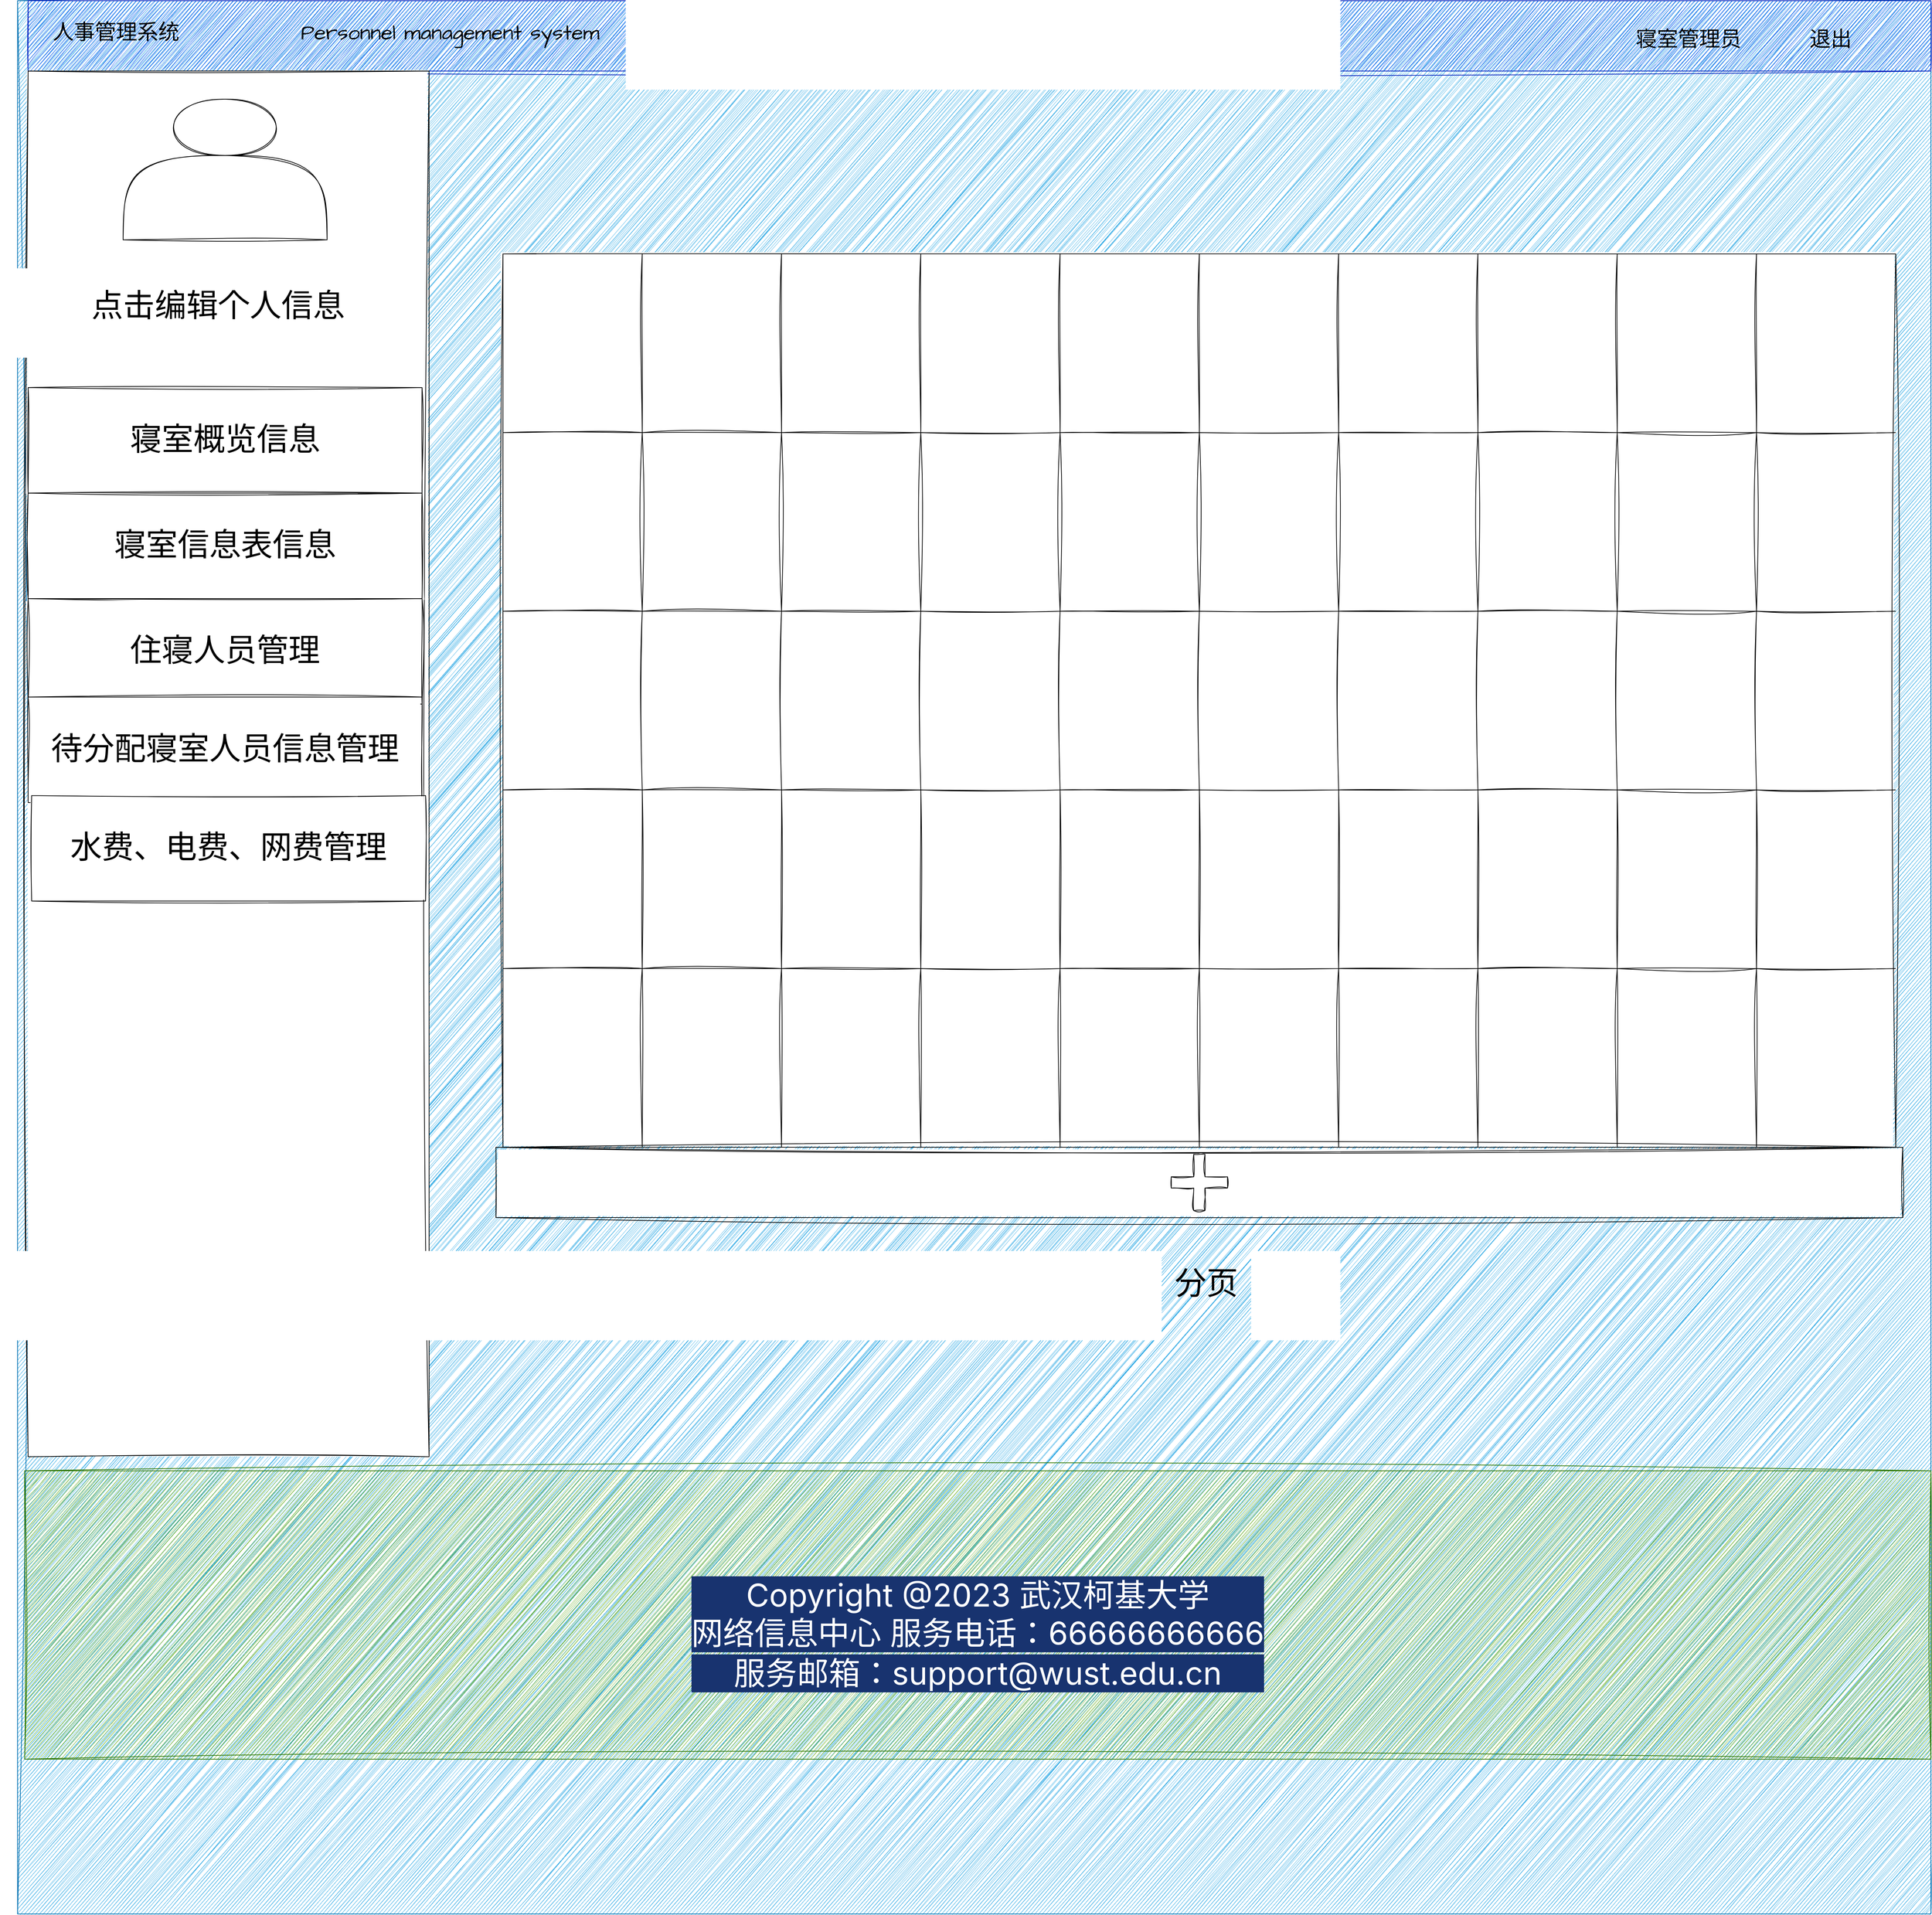 <mxfile version="21.5.1" type="github">
  <diagram name="第 1 页" id="2FlQvK1mRQ7pWjCl45Nl">
    <mxGraphModel dx="4097" dy="1777" grid="1" gridSize="10" guides="1" tooltips="1" connect="1" arrows="1" fold="1" page="1" pageScale="1" pageWidth="1920" pageHeight="1200" math="0" shadow="0">
      <root>
        <mxCell id="0" />
        <mxCell id="1" parent="0" />
        <mxCell id="smRvDis7-qZvQecxocgs-1" value="" style="whiteSpace=wrap;html=1;aspect=fixed;sketch=1;hachureGap=4;jiggle=2;curveFitting=1;fontFamily=Architects Daughter;fontSource=https%3A%2F%2Ffonts.googleapis.com%2Fcss%3Ffamily%3DArchitects%2BDaughter;fontSize=20;strokeWidth=1;rounded=0;glass=0;fillColor=#1ba1e2;fontColor=#ffffff;strokeColor=#006EAF;" vertex="1" parent="1">
          <mxGeometry x="465" y="90" width="2720" height="2720" as="geometry" />
        </mxCell>
        <mxCell id="smRvDis7-qZvQecxocgs-2" value="" style="rounded=0;whiteSpace=wrap;html=1;sketch=1;hachureGap=4;jiggle=2;curveFitting=1;fontFamily=Architects Daughter;fontSource=https%3A%2F%2Ffonts.googleapis.com%2Fcss%3Ffamily%3DArchitects%2BDaughter;fontSize=20;fillColor=#0050ef;fontColor=#ffffff;strokeColor=#001DBC;" vertex="1" parent="1">
          <mxGeometry x="480" y="90" width="2705" height="100" as="geometry" />
        </mxCell>
        <mxCell id="smRvDis7-qZvQecxocgs-3" value="人事管理系统" style="text;html=1;strokeColor=none;fillColor=none;align=center;verticalAlign=middle;whiteSpace=wrap;rounded=0;fontSize=30;fontFamily=Architects Daughter;swimlaneFillColor=none;" vertex="1" parent="1">
          <mxGeometry x="440" y="120" width="330" height="30" as="geometry" />
        </mxCell>
        <mxCell id="smRvDis7-qZvQecxocgs-4" value="Personnel management system" style="text;html=1;strokeColor=none;fillColor=none;align=center;verticalAlign=middle;whiteSpace=wrap;rounded=0;fontSize=30;fontFamily=Architects Daughter;swimlaneFillColor=none;" vertex="1" parent="1">
          <mxGeometry x="850" y="120" width="460" height="30" as="geometry" />
        </mxCell>
        <mxCell id="smRvDis7-qZvQecxocgs-5" value="退出" style="text;html=1;strokeColor=none;fillColor=none;align=center;verticalAlign=middle;whiteSpace=wrap;rounded=0;fontSize=30;fontFamily=Architects Daughter;swimlaneFillColor=none;" vertex="1" parent="1">
          <mxGeometry x="3005" y="130" width="75" height="30" as="geometry" />
        </mxCell>
        <mxCell id="smRvDis7-qZvQecxocgs-6" value="寝室管理员" style="text;html=1;align=center;verticalAlign=middle;resizable=0;points=[];autosize=1;strokeColor=none;fillColor=none;fontSize=30;fontFamily=Architects Daughter;swimlaneFillColor=none;" vertex="1" parent="1">
          <mxGeometry x="2755" y="120" width="170" height="50" as="geometry" />
        </mxCell>
        <mxCell id="smRvDis7-qZvQecxocgs-7" value="" style="rounded=0;whiteSpace=wrap;html=1;sketch=1;hachureGap=4;jiggle=2;curveFitting=1;fontFamily=Architects Daughter;fontSource=https%3A%2F%2Ffonts.googleapis.com%2Fcss%3Ffamily%3DArchitects%2BDaughter;fontSize=45;swimlaneFillColor=none;" vertex="1" parent="1">
          <mxGeometry x="480" y="190" width="570" height="1970" as="geometry" />
        </mxCell>
        <mxCell id="smRvDis7-qZvQecxocgs-189" value="" style="edgeStyle=orthogonalEdgeStyle;rounded=0;sketch=1;hachureGap=4;jiggle=2;curveFitting=1;orthogonalLoop=1;jettySize=auto;html=1;fontFamily=Architects Daughter;fontSource=https%3A%2F%2Ffonts.googleapis.com%2Fcss%3Ffamily%3DArchitects%2BDaughter;fontSize=16;" edge="1" parent="1">
          <mxGeometry relative="1" as="geometry">
            <mxPoint x="750.143" y="860" as="sourcePoint" />
            <mxPoint x="745" y="865" as="targetPoint" />
          </mxGeometry>
        </mxCell>
        <mxCell id="smRvDis7-qZvQecxocgs-20" value="&lt;span style=&quot;font-size: 45px;&quot;&gt;分页&lt;/span&gt;" style="text;html=1;strokeColor=none;fillColor=none;align=center;verticalAlign=middle;whiteSpace=wrap;rounded=0;fontSize=20;fontFamily=Architects Daughter;swimlaneFillColor=none;" vertex="1" parent="1">
          <mxGeometry x="1945" y="1860" width="420" height="110" as="geometry" />
        </mxCell>
        <mxCell id="smRvDis7-qZvQecxocgs-23" value="&lt;br&gt;&lt;p style=&quot;box-sizing: border-box; margin: 0px; padding: 0px; color: rgb(255, 255, 255); font-family: -apple-system, BlinkMacSystemFont, &amp;quot;Segoe UI&amp;quot;, &amp;quot;PingFang SC&amp;quot;, &amp;quot;Hiragino Sans GB&amp;quot;, &amp;quot;Microsoft YaHei&amp;quot;, &amp;quot;Helvetica Neue&amp;quot;, Helvetica, Arial, sans-serif, &amp;quot;Apple Color Emoji&amp;quot;, &amp;quot;Segoe UI Emoji&amp;quot;, &amp;quot;Segoe UI Symbol&amp;quot;; font-size: 45px; font-style: normal; font-variant-ligatures: normal; font-variant-caps: normal; font-weight: 400; letter-spacing: normal; orphans: 2; text-align: center; text-indent: 0px; text-transform: none; widows: 2; word-spacing: 0px; -webkit-text-stroke-width: 0px; background-color: rgb(24, 51, 111); text-decoration-thickness: initial; text-decoration-style: initial; text-decoration-color: initial;&quot;&gt;Copyright @2023 武汉柯基大学&lt;/p&gt;&lt;span style=&quot;color: rgb(255, 255, 255); font-family: -apple-system, BlinkMacSystemFont, &amp;quot;Segoe UI&amp;quot;, &amp;quot;PingFang SC&amp;quot;, &amp;quot;Hiragino Sans GB&amp;quot;, &amp;quot;Microsoft YaHei&amp;quot;, &amp;quot;Helvetica Neue&amp;quot;, Helvetica, Arial, sans-serif, &amp;quot;Apple Color Emoji&amp;quot;, &amp;quot;Segoe UI Emoji&amp;quot;, &amp;quot;Segoe UI Symbol&amp;quot;; font-size: 45px; font-style: normal; font-variant-ligatures: normal; font-variant-caps: normal; font-weight: 400; letter-spacing: normal; orphans: 2; text-align: center; text-indent: 0px; text-transform: none; widows: 2; word-spacing: 0px; -webkit-text-stroke-width: 0px; background-color: rgb(24, 51, 111); text-decoration-thickness: initial; text-decoration-style: initial; text-decoration-color: initial; float: none; display: inline !important;&quot;&gt;网络信息中心 服务电话：66666666666&lt;/span&gt;&lt;p style=&quot;box-sizing: border-box; margin: 0px; padding: 0px; color: rgb(255, 255, 255); font-family: -apple-system, BlinkMacSystemFont, &amp;quot;Segoe UI&amp;quot;, &amp;quot;PingFang SC&amp;quot;, &amp;quot;Hiragino Sans GB&amp;quot;, &amp;quot;Microsoft YaHei&amp;quot;, &amp;quot;Helvetica Neue&amp;quot;, Helvetica, Arial, sans-serif, &amp;quot;Apple Color Emoji&amp;quot;, &amp;quot;Segoe UI Emoji&amp;quot;, &amp;quot;Segoe UI Symbol&amp;quot;; font-size: 45px; font-style: normal; font-variant-ligatures: normal; font-variant-caps: normal; font-weight: 400; letter-spacing: normal; orphans: 2; text-align: center; text-indent: 0px; text-transform: none; widows: 2; word-spacing: 0px; -webkit-text-stroke-width: 0px; background-color: rgb(24, 51, 111); text-decoration-thickness: initial; text-decoration-style: initial; text-decoration-color: initial;&quot;&gt;服务邮箱：support@wust.edu.cn&lt;/p&gt;" style="rounded=0;whiteSpace=wrap;html=1;sketch=1;hachureGap=4;jiggle=2;curveFitting=1;fontFamily=Architects Daughter;fontSource=https%3A%2F%2Ffonts.googleapis.com%2Fcss%3Ffamily%3DArchitects%2BDaughter;fontSize=45;fillColor=#60a917;fontColor=#ffffff;strokeColor=#2D7600;swimlaneFillColor=none;" vertex="1" parent="1">
          <mxGeometry x="475" y="2180" width="2710" height="410" as="geometry" />
        </mxCell>
        <mxCell id="smRvDis7-qZvQecxocgs-186" value="" style="rounded=0;whiteSpace=wrap;html=1;sketch=1;hachureGap=4;jiggle=2;curveFitting=1;fontFamily=Architects Daughter;fontSource=https%3A%2F%2Ffonts.googleapis.com%2Fcss%3Ffamily%3DArchitects%2BDaughter;fontSize=20;swimlaneFillColor=none;" vertex="1" parent="1">
          <mxGeometry x="1145" y="1720" width="2000" height="100" as="geometry" />
        </mxCell>
        <mxCell id="smRvDis7-qZvQecxocgs-187" value="" style="shape=cross;whiteSpace=wrap;html=1;sketch=1;hachureGap=4;jiggle=2;curveFitting=1;fontFamily=Architects Daughter;fontSource=https%3A%2F%2Ffonts.googleapis.com%2Fcss%3Ffamily%3DArchitects%2BDaughter;fontSize=20;swimlaneFillColor=none;" vertex="1" parent="1">
          <mxGeometry x="2105" y="1730" width="80" height="80" as="geometry" />
        </mxCell>
        <mxCell id="smRvDis7-qZvQecxocgs-190" value="&lt;font style=&quot;font-size: 45px;&quot;&gt;寝室概览信息&lt;/font&gt;" style="rounded=0;whiteSpace=wrap;html=1;sketch=1;hachureGap=4;jiggle=2;curveFitting=1;fontFamily=Architects Daughter;fontSource=https%3A%2F%2Ffonts.googleapis.com%2Fcss%3Ffamily%3DArchitects%2BDaughter;fontSize=20;" vertex="1" parent="1">
          <mxGeometry x="480" y="640" width="560" height="150" as="geometry" />
        </mxCell>
        <mxCell id="smRvDis7-qZvQecxocgs-191" value="&lt;font style=&quot;font-size: 45px;&quot;&gt;寝室信息表信息&lt;/font&gt;" style="rounded=0;whiteSpace=wrap;html=1;sketch=1;hachureGap=4;jiggle=2;curveFitting=1;fontFamily=Architects Daughter;fontSource=https%3A%2F%2Ffonts.googleapis.com%2Fcss%3Ffamily%3DArchitects%2BDaughter;fontSize=20;" vertex="1" parent="1">
          <mxGeometry x="480" y="790" width="560" height="150" as="geometry" />
        </mxCell>
        <mxCell id="smRvDis7-qZvQecxocgs-192" value="&lt;span style=&quot;font-size: 45px;&quot;&gt;住寝人员管理&lt;/span&gt;" style="rounded=0;whiteSpace=wrap;html=1;sketch=1;hachureGap=4;jiggle=2;curveFitting=1;fontFamily=Architects Daughter;fontSource=https%3A%2F%2Ffonts.googleapis.com%2Fcss%3Ffamily%3DArchitects%2BDaughter;fontSize=20;" vertex="1" parent="1">
          <mxGeometry x="480" y="940" width="560" height="150" as="geometry" />
        </mxCell>
        <mxCell id="smRvDis7-qZvQecxocgs-193" value="&lt;span style=&quot;font-size: 45px;&quot;&gt;待分配寝室人员信息管理&lt;/span&gt;" style="rounded=0;whiteSpace=wrap;html=1;sketch=1;hachureGap=4;jiggle=2;curveFitting=1;fontFamily=Architects Daughter;fontSource=https%3A%2F%2Ffonts.googleapis.com%2Fcss%3Ffamily%3DArchitects%2BDaughter;fontSize=20;" vertex="1" parent="1">
          <mxGeometry x="480" y="1080" width="560" height="150" as="geometry" />
        </mxCell>
        <mxCell id="smRvDis7-qZvQecxocgs-195" value="&lt;span style=&quot;font-size: 45px;&quot;&gt;水费、电费、网费管理&lt;/span&gt;" style="rounded=0;whiteSpace=wrap;html=1;sketch=1;hachureGap=4;jiggle=2;curveFitting=1;fontFamily=Architects Daughter;fontSource=https%3A%2F%2Ffonts.googleapis.com%2Fcss%3Ffamily%3DArchitects%2BDaughter;fontSize=20;" vertex="1" parent="1">
          <mxGeometry x="485" y="1220" width="560" height="150" as="geometry" />
        </mxCell>
        <mxCell id="smRvDis7-qZvQecxocgs-225" value="" style="shape=table;startSize=0;container=1;collapsible=0;childLayout=tableLayout;sketch=1;hachureGap=4;jiggle=2;curveFitting=1;fontFamily=Architects Daughter;fontSource=https%3A%2F%2Ffonts.googleapis.com%2Fcss%3Ffamily%3DArchitects%2BDaughter;fontSize=20;" vertex="1" parent="1">
          <mxGeometry x="1155" y="450" width="1980" height="1270" as="geometry" />
        </mxCell>
        <mxCell id="smRvDis7-qZvQecxocgs-226" value="" style="shape=tableRow;horizontal=0;startSize=0;swimlaneHead=0;swimlaneBody=0;strokeColor=inherit;top=0;left=0;bottom=0;right=0;collapsible=0;dropTarget=0;fillColor=none;points=[[0,0.5],[1,0.5]];portConstraint=eastwest;sketch=1;hachureGap=4;jiggle=2;curveFitting=1;fontFamily=Architects Daughter;fontSource=https%3A%2F%2Ffonts.googleapis.com%2Fcss%3Ffamily%3DArchitects%2BDaughter;fontSize=20;" vertex="1" parent="smRvDis7-qZvQecxocgs-225">
          <mxGeometry width="1980" height="254" as="geometry" />
        </mxCell>
        <mxCell id="smRvDis7-qZvQecxocgs-227" value="" style="shape=partialRectangle;html=1;whiteSpace=wrap;connectable=0;strokeColor=inherit;overflow=hidden;fillColor=none;top=0;left=0;bottom=0;right=0;pointerEvents=1;sketch=1;hachureGap=4;jiggle=2;curveFitting=1;fontFamily=Architects Daughter;fontSource=https%3A%2F%2Ffonts.googleapis.com%2Fcss%3Ffamily%3DArchitects%2BDaughter;fontSize=20;" vertex="1" parent="smRvDis7-qZvQecxocgs-226">
          <mxGeometry width="198" height="254" as="geometry">
            <mxRectangle width="198" height="254" as="alternateBounds" />
          </mxGeometry>
        </mxCell>
        <mxCell id="smRvDis7-qZvQecxocgs-228" value="" style="shape=partialRectangle;html=1;whiteSpace=wrap;connectable=0;strokeColor=inherit;overflow=hidden;fillColor=none;top=0;left=0;bottom=0;right=0;pointerEvents=1;sketch=1;hachureGap=4;jiggle=2;curveFitting=1;fontFamily=Architects Daughter;fontSource=https%3A%2F%2Ffonts.googleapis.com%2Fcss%3Ffamily%3DArchitects%2BDaughter;fontSize=20;" vertex="1" parent="smRvDis7-qZvQecxocgs-226">
          <mxGeometry x="198" width="198" height="254" as="geometry">
            <mxRectangle width="198" height="254" as="alternateBounds" />
          </mxGeometry>
        </mxCell>
        <mxCell id="smRvDis7-qZvQecxocgs-229" value="" style="shape=partialRectangle;html=1;whiteSpace=wrap;connectable=0;strokeColor=inherit;overflow=hidden;fillColor=none;top=0;left=0;bottom=0;right=0;pointerEvents=1;sketch=1;hachureGap=4;jiggle=2;curveFitting=1;fontFamily=Architects Daughter;fontSource=https%3A%2F%2Ffonts.googleapis.com%2Fcss%3Ffamily%3DArchitects%2BDaughter;fontSize=20;" vertex="1" parent="smRvDis7-qZvQecxocgs-226">
          <mxGeometry x="396" width="198" height="254" as="geometry">
            <mxRectangle width="198" height="254" as="alternateBounds" />
          </mxGeometry>
        </mxCell>
        <mxCell id="smRvDis7-qZvQecxocgs-230" value="" style="shape=partialRectangle;html=1;whiteSpace=wrap;connectable=0;strokeColor=inherit;overflow=hidden;fillColor=none;top=0;left=0;bottom=0;right=0;pointerEvents=1;sketch=1;hachureGap=4;jiggle=2;curveFitting=1;fontFamily=Architects Daughter;fontSource=https%3A%2F%2Ffonts.googleapis.com%2Fcss%3Ffamily%3DArchitects%2BDaughter;fontSize=20;" vertex="1" parent="smRvDis7-qZvQecxocgs-226">
          <mxGeometry x="594" width="198" height="254" as="geometry">
            <mxRectangle width="198" height="254" as="alternateBounds" />
          </mxGeometry>
        </mxCell>
        <mxCell id="smRvDis7-qZvQecxocgs-231" value="" style="shape=partialRectangle;html=1;whiteSpace=wrap;connectable=0;strokeColor=inherit;overflow=hidden;fillColor=none;top=0;left=0;bottom=0;right=0;pointerEvents=1;sketch=1;hachureGap=4;jiggle=2;curveFitting=1;fontFamily=Architects Daughter;fontSource=https%3A%2F%2Ffonts.googleapis.com%2Fcss%3Ffamily%3DArchitects%2BDaughter;fontSize=20;" vertex="1" parent="smRvDis7-qZvQecxocgs-226">
          <mxGeometry x="792" width="198" height="254" as="geometry">
            <mxRectangle width="198" height="254" as="alternateBounds" />
          </mxGeometry>
        </mxCell>
        <mxCell id="smRvDis7-qZvQecxocgs-232" value="" style="shape=partialRectangle;html=1;whiteSpace=wrap;connectable=0;strokeColor=inherit;overflow=hidden;fillColor=none;top=0;left=0;bottom=0;right=0;pointerEvents=1;sketch=1;hachureGap=4;jiggle=2;curveFitting=1;fontFamily=Architects Daughter;fontSource=https%3A%2F%2Ffonts.googleapis.com%2Fcss%3Ffamily%3DArchitects%2BDaughter;fontSize=20;" vertex="1" parent="smRvDis7-qZvQecxocgs-226">
          <mxGeometry x="990" width="198" height="254" as="geometry">
            <mxRectangle width="198" height="254" as="alternateBounds" />
          </mxGeometry>
        </mxCell>
        <mxCell id="smRvDis7-qZvQecxocgs-233" value="" style="shape=partialRectangle;html=1;whiteSpace=wrap;connectable=0;strokeColor=inherit;overflow=hidden;fillColor=none;top=0;left=0;bottom=0;right=0;pointerEvents=1;sketch=1;hachureGap=4;jiggle=2;curveFitting=1;fontFamily=Architects Daughter;fontSource=https%3A%2F%2Ffonts.googleapis.com%2Fcss%3Ffamily%3DArchitects%2BDaughter;fontSize=20;" vertex="1" parent="smRvDis7-qZvQecxocgs-226">
          <mxGeometry x="1188" width="198" height="254" as="geometry">
            <mxRectangle width="198" height="254" as="alternateBounds" />
          </mxGeometry>
        </mxCell>
        <mxCell id="smRvDis7-qZvQecxocgs-234" value="" style="shape=partialRectangle;html=1;whiteSpace=wrap;connectable=0;strokeColor=inherit;overflow=hidden;fillColor=none;top=0;left=0;bottom=0;right=0;pointerEvents=1;sketch=1;hachureGap=4;jiggle=2;curveFitting=1;fontFamily=Architects Daughter;fontSource=https%3A%2F%2Ffonts.googleapis.com%2Fcss%3Ffamily%3DArchitects%2BDaughter;fontSize=20;" vertex="1" parent="smRvDis7-qZvQecxocgs-226">
          <mxGeometry x="1386" width="198" height="254" as="geometry">
            <mxRectangle width="198" height="254" as="alternateBounds" />
          </mxGeometry>
        </mxCell>
        <mxCell id="smRvDis7-qZvQecxocgs-235" value="" style="shape=partialRectangle;html=1;whiteSpace=wrap;connectable=0;strokeColor=inherit;overflow=hidden;fillColor=none;top=0;left=0;bottom=0;right=0;pointerEvents=1;sketch=1;hachureGap=4;jiggle=2;curveFitting=1;fontFamily=Architects Daughter;fontSource=https%3A%2F%2Ffonts.googleapis.com%2Fcss%3Ffamily%3DArchitects%2BDaughter;fontSize=20;" vertex="1" parent="smRvDis7-qZvQecxocgs-226">
          <mxGeometry x="1584" width="198" height="254" as="geometry">
            <mxRectangle width="198" height="254" as="alternateBounds" />
          </mxGeometry>
        </mxCell>
        <mxCell id="smRvDis7-qZvQecxocgs-236" value="" style="shape=partialRectangle;html=1;whiteSpace=wrap;connectable=0;strokeColor=inherit;overflow=hidden;fillColor=none;top=0;left=0;bottom=0;right=0;pointerEvents=1;sketch=1;hachureGap=4;jiggle=2;curveFitting=1;fontFamily=Architects Daughter;fontSource=https%3A%2F%2Ffonts.googleapis.com%2Fcss%3Ffamily%3DArchitects%2BDaughter;fontSize=20;" vertex="1" parent="smRvDis7-qZvQecxocgs-226">
          <mxGeometry x="1782" width="198" height="254" as="geometry">
            <mxRectangle width="198" height="254" as="alternateBounds" />
          </mxGeometry>
        </mxCell>
        <mxCell id="smRvDis7-qZvQecxocgs-237" value="" style="shape=tableRow;horizontal=0;startSize=0;swimlaneHead=0;swimlaneBody=0;strokeColor=inherit;top=0;left=0;bottom=0;right=0;collapsible=0;dropTarget=0;fillColor=none;points=[[0,0.5],[1,0.5]];portConstraint=eastwest;sketch=1;hachureGap=4;jiggle=2;curveFitting=1;fontFamily=Architects Daughter;fontSource=https%3A%2F%2Ffonts.googleapis.com%2Fcss%3Ffamily%3DArchitects%2BDaughter;fontSize=20;" vertex="1" parent="smRvDis7-qZvQecxocgs-225">
          <mxGeometry y="254" width="1980" height="254" as="geometry" />
        </mxCell>
        <mxCell id="smRvDis7-qZvQecxocgs-238" value="" style="shape=partialRectangle;html=1;whiteSpace=wrap;connectable=0;strokeColor=inherit;overflow=hidden;fillColor=none;top=0;left=0;bottom=0;right=0;pointerEvents=1;sketch=1;hachureGap=4;jiggle=2;curveFitting=1;fontFamily=Architects Daughter;fontSource=https%3A%2F%2Ffonts.googleapis.com%2Fcss%3Ffamily%3DArchitects%2BDaughter;fontSize=20;" vertex="1" parent="smRvDis7-qZvQecxocgs-237">
          <mxGeometry width="198" height="254" as="geometry">
            <mxRectangle width="198" height="254" as="alternateBounds" />
          </mxGeometry>
        </mxCell>
        <mxCell id="smRvDis7-qZvQecxocgs-239" value="" style="shape=partialRectangle;html=1;whiteSpace=wrap;connectable=0;strokeColor=inherit;overflow=hidden;fillColor=none;top=0;left=0;bottom=0;right=0;pointerEvents=1;sketch=1;hachureGap=4;jiggle=2;curveFitting=1;fontFamily=Architects Daughter;fontSource=https%3A%2F%2Ffonts.googleapis.com%2Fcss%3Ffamily%3DArchitects%2BDaughter;fontSize=20;" vertex="1" parent="smRvDis7-qZvQecxocgs-237">
          <mxGeometry x="198" width="198" height="254" as="geometry">
            <mxRectangle width="198" height="254" as="alternateBounds" />
          </mxGeometry>
        </mxCell>
        <mxCell id="smRvDis7-qZvQecxocgs-240" value="" style="shape=partialRectangle;html=1;whiteSpace=wrap;connectable=0;strokeColor=inherit;overflow=hidden;fillColor=none;top=0;left=0;bottom=0;right=0;pointerEvents=1;sketch=1;hachureGap=4;jiggle=2;curveFitting=1;fontFamily=Architects Daughter;fontSource=https%3A%2F%2Ffonts.googleapis.com%2Fcss%3Ffamily%3DArchitects%2BDaughter;fontSize=20;" vertex="1" parent="smRvDis7-qZvQecxocgs-237">
          <mxGeometry x="396" width="198" height="254" as="geometry">
            <mxRectangle width="198" height="254" as="alternateBounds" />
          </mxGeometry>
        </mxCell>
        <mxCell id="smRvDis7-qZvQecxocgs-241" value="" style="shape=partialRectangle;html=1;whiteSpace=wrap;connectable=0;strokeColor=inherit;overflow=hidden;fillColor=none;top=0;left=0;bottom=0;right=0;pointerEvents=1;sketch=1;hachureGap=4;jiggle=2;curveFitting=1;fontFamily=Architects Daughter;fontSource=https%3A%2F%2Ffonts.googleapis.com%2Fcss%3Ffamily%3DArchitects%2BDaughter;fontSize=20;" vertex="1" parent="smRvDis7-qZvQecxocgs-237">
          <mxGeometry x="594" width="198" height="254" as="geometry">
            <mxRectangle width="198" height="254" as="alternateBounds" />
          </mxGeometry>
        </mxCell>
        <mxCell id="smRvDis7-qZvQecxocgs-242" value="" style="shape=partialRectangle;html=1;whiteSpace=wrap;connectable=0;strokeColor=inherit;overflow=hidden;fillColor=none;top=0;left=0;bottom=0;right=0;pointerEvents=1;sketch=1;hachureGap=4;jiggle=2;curveFitting=1;fontFamily=Architects Daughter;fontSource=https%3A%2F%2Ffonts.googleapis.com%2Fcss%3Ffamily%3DArchitects%2BDaughter;fontSize=20;" vertex="1" parent="smRvDis7-qZvQecxocgs-237">
          <mxGeometry x="792" width="198" height="254" as="geometry">
            <mxRectangle width="198" height="254" as="alternateBounds" />
          </mxGeometry>
        </mxCell>
        <mxCell id="smRvDis7-qZvQecxocgs-243" value="" style="shape=partialRectangle;html=1;whiteSpace=wrap;connectable=0;strokeColor=inherit;overflow=hidden;fillColor=none;top=0;left=0;bottom=0;right=0;pointerEvents=1;sketch=1;hachureGap=4;jiggle=2;curveFitting=1;fontFamily=Architects Daughter;fontSource=https%3A%2F%2Ffonts.googleapis.com%2Fcss%3Ffamily%3DArchitects%2BDaughter;fontSize=20;" vertex="1" parent="smRvDis7-qZvQecxocgs-237">
          <mxGeometry x="990" width="198" height="254" as="geometry">
            <mxRectangle width="198" height="254" as="alternateBounds" />
          </mxGeometry>
        </mxCell>
        <mxCell id="smRvDis7-qZvQecxocgs-244" value="" style="shape=partialRectangle;html=1;whiteSpace=wrap;connectable=0;strokeColor=inherit;overflow=hidden;fillColor=none;top=0;left=0;bottom=0;right=0;pointerEvents=1;sketch=1;hachureGap=4;jiggle=2;curveFitting=1;fontFamily=Architects Daughter;fontSource=https%3A%2F%2Ffonts.googleapis.com%2Fcss%3Ffamily%3DArchitects%2BDaughter;fontSize=20;" vertex="1" parent="smRvDis7-qZvQecxocgs-237">
          <mxGeometry x="1188" width="198" height="254" as="geometry">
            <mxRectangle width="198" height="254" as="alternateBounds" />
          </mxGeometry>
        </mxCell>
        <mxCell id="smRvDis7-qZvQecxocgs-245" value="" style="shape=partialRectangle;html=1;whiteSpace=wrap;connectable=0;strokeColor=inherit;overflow=hidden;fillColor=none;top=0;left=0;bottom=0;right=0;pointerEvents=1;sketch=1;hachureGap=4;jiggle=2;curveFitting=1;fontFamily=Architects Daughter;fontSource=https%3A%2F%2Ffonts.googleapis.com%2Fcss%3Ffamily%3DArchitects%2BDaughter;fontSize=20;" vertex="1" parent="smRvDis7-qZvQecxocgs-237">
          <mxGeometry x="1386" width="198" height="254" as="geometry">
            <mxRectangle width="198" height="254" as="alternateBounds" />
          </mxGeometry>
        </mxCell>
        <mxCell id="smRvDis7-qZvQecxocgs-246" value="" style="shape=partialRectangle;html=1;whiteSpace=wrap;connectable=0;strokeColor=inherit;overflow=hidden;fillColor=none;top=0;left=0;bottom=0;right=0;pointerEvents=1;sketch=1;hachureGap=4;jiggle=2;curveFitting=1;fontFamily=Architects Daughter;fontSource=https%3A%2F%2Ffonts.googleapis.com%2Fcss%3Ffamily%3DArchitects%2BDaughter;fontSize=20;" vertex="1" parent="smRvDis7-qZvQecxocgs-237">
          <mxGeometry x="1584" width="198" height="254" as="geometry">
            <mxRectangle width="198" height="254" as="alternateBounds" />
          </mxGeometry>
        </mxCell>
        <mxCell id="smRvDis7-qZvQecxocgs-247" value="" style="shape=partialRectangle;html=1;whiteSpace=wrap;connectable=0;strokeColor=inherit;overflow=hidden;fillColor=none;top=0;left=0;bottom=0;right=0;pointerEvents=1;sketch=1;hachureGap=4;jiggle=2;curveFitting=1;fontFamily=Architects Daughter;fontSource=https%3A%2F%2Ffonts.googleapis.com%2Fcss%3Ffamily%3DArchitects%2BDaughter;fontSize=20;" vertex="1" parent="smRvDis7-qZvQecxocgs-237">
          <mxGeometry x="1782" width="198" height="254" as="geometry">
            <mxRectangle width="198" height="254" as="alternateBounds" />
          </mxGeometry>
        </mxCell>
        <mxCell id="smRvDis7-qZvQecxocgs-248" value="" style="shape=tableRow;horizontal=0;startSize=0;swimlaneHead=0;swimlaneBody=0;strokeColor=inherit;top=0;left=0;bottom=0;right=0;collapsible=0;dropTarget=0;fillColor=none;points=[[0,0.5],[1,0.5]];portConstraint=eastwest;sketch=1;hachureGap=4;jiggle=2;curveFitting=1;fontFamily=Architects Daughter;fontSource=https%3A%2F%2Ffonts.googleapis.com%2Fcss%3Ffamily%3DArchitects%2BDaughter;fontSize=20;" vertex="1" parent="smRvDis7-qZvQecxocgs-225">
          <mxGeometry y="508" width="1980" height="254" as="geometry" />
        </mxCell>
        <mxCell id="smRvDis7-qZvQecxocgs-249" value="" style="shape=partialRectangle;html=1;whiteSpace=wrap;connectable=0;strokeColor=inherit;overflow=hidden;fillColor=none;top=0;left=0;bottom=0;right=0;pointerEvents=1;sketch=1;hachureGap=4;jiggle=2;curveFitting=1;fontFamily=Architects Daughter;fontSource=https%3A%2F%2Ffonts.googleapis.com%2Fcss%3Ffamily%3DArchitects%2BDaughter;fontSize=20;" vertex="1" parent="smRvDis7-qZvQecxocgs-248">
          <mxGeometry width="198" height="254" as="geometry">
            <mxRectangle width="198" height="254" as="alternateBounds" />
          </mxGeometry>
        </mxCell>
        <mxCell id="smRvDis7-qZvQecxocgs-250" value="" style="shape=partialRectangle;html=1;whiteSpace=wrap;connectable=0;strokeColor=inherit;overflow=hidden;fillColor=none;top=0;left=0;bottom=0;right=0;pointerEvents=1;sketch=1;hachureGap=4;jiggle=2;curveFitting=1;fontFamily=Architects Daughter;fontSource=https%3A%2F%2Ffonts.googleapis.com%2Fcss%3Ffamily%3DArchitects%2BDaughter;fontSize=20;" vertex="1" parent="smRvDis7-qZvQecxocgs-248">
          <mxGeometry x="198" width="198" height="254" as="geometry">
            <mxRectangle width="198" height="254" as="alternateBounds" />
          </mxGeometry>
        </mxCell>
        <mxCell id="smRvDis7-qZvQecxocgs-251" value="" style="shape=partialRectangle;html=1;whiteSpace=wrap;connectable=0;strokeColor=inherit;overflow=hidden;fillColor=none;top=0;left=0;bottom=0;right=0;pointerEvents=1;sketch=1;hachureGap=4;jiggle=2;curveFitting=1;fontFamily=Architects Daughter;fontSource=https%3A%2F%2Ffonts.googleapis.com%2Fcss%3Ffamily%3DArchitects%2BDaughter;fontSize=20;" vertex="1" parent="smRvDis7-qZvQecxocgs-248">
          <mxGeometry x="396" width="198" height="254" as="geometry">
            <mxRectangle width="198" height="254" as="alternateBounds" />
          </mxGeometry>
        </mxCell>
        <mxCell id="smRvDis7-qZvQecxocgs-252" value="" style="shape=partialRectangle;html=1;whiteSpace=wrap;connectable=0;strokeColor=inherit;overflow=hidden;fillColor=none;top=0;left=0;bottom=0;right=0;pointerEvents=1;sketch=1;hachureGap=4;jiggle=2;curveFitting=1;fontFamily=Architects Daughter;fontSource=https%3A%2F%2Ffonts.googleapis.com%2Fcss%3Ffamily%3DArchitects%2BDaughter;fontSize=20;" vertex="1" parent="smRvDis7-qZvQecxocgs-248">
          <mxGeometry x="594" width="198" height="254" as="geometry">
            <mxRectangle width="198" height="254" as="alternateBounds" />
          </mxGeometry>
        </mxCell>
        <mxCell id="smRvDis7-qZvQecxocgs-253" value="" style="shape=partialRectangle;html=1;whiteSpace=wrap;connectable=0;strokeColor=inherit;overflow=hidden;fillColor=none;top=0;left=0;bottom=0;right=0;pointerEvents=1;sketch=1;hachureGap=4;jiggle=2;curveFitting=1;fontFamily=Architects Daughter;fontSource=https%3A%2F%2Ffonts.googleapis.com%2Fcss%3Ffamily%3DArchitects%2BDaughter;fontSize=20;" vertex="1" parent="smRvDis7-qZvQecxocgs-248">
          <mxGeometry x="792" width="198" height="254" as="geometry">
            <mxRectangle width="198" height="254" as="alternateBounds" />
          </mxGeometry>
        </mxCell>
        <mxCell id="smRvDis7-qZvQecxocgs-254" value="" style="shape=partialRectangle;html=1;whiteSpace=wrap;connectable=0;strokeColor=inherit;overflow=hidden;fillColor=none;top=0;left=0;bottom=0;right=0;pointerEvents=1;sketch=1;hachureGap=4;jiggle=2;curveFitting=1;fontFamily=Architects Daughter;fontSource=https%3A%2F%2Ffonts.googleapis.com%2Fcss%3Ffamily%3DArchitects%2BDaughter;fontSize=20;" vertex="1" parent="smRvDis7-qZvQecxocgs-248">
          <mxGeometry x="990" width="198" height="254" as="geometry">
            <mxRectangle width="198" height="254" as="alternateBounds" />
          </mxGeometry>
        </mxCell>
        <mxCell id="smRvDis7-qZvQecxocgs-255" value="" style="shape=partialRectangle;html=1;whiteSpace=wrap;connectable=0;strokeColor=inherit;overflow=hidden;fillColor=none;top=0;left=0;bottom=0;right=0;pointerEvents=1;sketch=1;hachureGap=4;jiggle=2;curveFitting=1;fontFamily=Architects Daughter;fontSource=https%3A%2F%2Ffonts.googleapis.com%2Fcss%3Ffamily%3DArchitects%2BDaughter;fontSize=20;" vertex="1" parent="smRvDis7-qZvQecxocgs-248">
          <mxGeometry x="1188" width="198" height="254" as="geometry">
            <mxRectangle width="198" height="254" as="alternateBounds" />
          </mxGeometry>
        </mxCell>
        <mxCell id="smRvDis7-qZvQecxocgs-256" value="" style="shape=partialRectangle;html=1;whiteSpace=wrap;connectable=0;strokeColor=inherit;overflow=hidden;fillColor=none;top=0;left=0;bottom=0;right=0;pointerEvents=1;sketch=1;hachureGap=4;jiggle=2;curveFitting=1;fontFamily=Architects Daughter;fontSource=https%3A%2F%2Ffonts.googleapis.com%2Fcss%3Ffamily%3DArchitects%2BDaughter;fontSize=20;" vertex="1" parent="smRvDis7-qZvQecxocgs-248">
          <mxGeometry x="1386" width="198" height="254" as="geometry">
            <mxRectangle width="198" height="254" as="alternateBounds" />
          </mxGeometry>
        </mxCell>
        <mxCell id="smRvDis7-qZvQecxocgs-257" value="" style="shape=partialRectangle;html=1;whiteSpace=wrap;connectable=0;strokeColor=inherit;overflow=hidden;fillColor=none;top=0;left=0;bottom=0;right=0;pointerEvents=1;sketch=1;hachureGap=4;jiggle=2;curveFitting=1;fontFamily=Architects Daughter;fontSource=https%3A%2F%2Ffonts.googleapis.com%2Fcss%3Ffamily%3DArchitects%2BDaughter;fontSize=20;" vertex="1" parent="smRvDis7-qZvQecxocgs-248">
          <mxGeometry x="1584" width="198" height="254" as="geometry">
            <mxRectangle width="198" height="254" as="alternateBounds" />
          </mxGeometry>
        </mxCell>
        <mxCell id="smRvDis7-qZvQecxocgs-258" value="" style="shape=partialRectangle;html=1;whiteSpace=wrap;connectable=0;strokeColor=inherit;overflow=hidden;fillColor=none;top=0;left=0;bottom=0;right=0;pointerEvents=1;sketch=1;hachureGap=4;jiggle=2;curveFitting=1;fontFamily=Architects Daughter;fontSource=https%3A%2F%2Ffonts.googleapis.com%2Fcss%3Ffamily%3DArchitects%2BDaughter;fontSize=20;" vertex="1" parent="smRvDis7-qZvQecxocgs-248">
          <mxGeometry x="1782" width="198" height="254" as="geometry">
            <mxRectangle width="198" height="254" as="alternateBounds" />
          </mxGeometry>
        </mxCell>
        <mxCell id="smRvDis7-qZvQecxocgs-259" value="" style="shape=tableRow;horizontal=0;startSize=0;swimlaneHead=0;swimlaneBody=0;strokeColor=inherit;top=0;left=0;bottom=0;right=0;collapsible=0;dropTarget=0;fillColor=none;points=[[0,0.5],[1,0.5]];portConstraint=eastwest;sketch=1;hachureGap=4;jiggle=2;curveFitting=1;fontFamily=Architects Daughter;fontSource=https%3A%2F%2Ffonts.googleapis.com%2Fcss%3Ffamily%3DArchitects%2BDaughter;fontSize=20;" vertex="1" parent="smRvDis7-qZvQecxocgs-225">
          <mxGeometry y="762" width="1980" height="254" as="geometry" />
        </mxCell>
        <mxCell id="smRvDis7-qZvQecxocgs-260" value="" style="shape=partialRectangle;html=1;whiteSpace=wrap;connectable=0;strokeColor=inherit;overflow=hidden;fillColor=none;top=0;left=0;bottom=0;right=0;pointerEvents=1;sketch=1;hachureGap=4;jiggle=2;curveFitting=1;fontFamily=Architects Daughter;fontSource=https%3A%2F%2Ffonts.googleapis.com%2Fcss%3Ffamily%3DArchitects%2BDaughter;fontSize=20;" vertex="1" parent="smRvDis7-qZvQecxocgs-259">
          <mxGeometry width="198" height="254" as="geometry">
            <mxRectangle width="198" height="254" as="alternateBounds" />
          </mxGeometry>
        </mxCell>
        <mxCell id="smRvDis7-qZvQecxocgs-261" value="" style="shape=partialRectangle;html=1;whiteSpace=wrap;connectable=0;strokeColor=inherit;overflow=hidden;fillColor=none;top=0;left=0;bottom=0;right=0;pointerEvents=1;sketch=1;hachureGap=4;jiggle=2;curveFitting=1;fontFamily=Architects Daughter;fontSource=https%3A%2F%2Ffonts.googleapis.com%2Fcss%3Ffamily%3DArchitects%2BDaughter;fontSize=20;" vertex="1" parent="smRvDis7-qZvQecxocgs-259">
          <mxGeometry x="198" width="198" height="254" as="geometry">
            <mxRectangle width="198" height="254" as="alternateBounds" />
          </mxGeometry>
        </mxCell>
        <mxCell id="smRvDis7-qZvQecxocgs-262" value="" style="shape=partialRectangle;html=1;whiteSpace=wrap;connectable=0;strokeColor=inherit;overflow=hidden;fillColor=none;top=0;left=0;bottom=0;right=0;pointerEvents=1;sketch=1;hachureGap=4;jiggle=2;curveFitting=1;fontFamily=Architects Daughter;fontSource=https%3A%2F%2Ffonts.googleapis.com%2Fcss%3Ffamily%3DArchitects%2BDaughter;fontSize=20;" vertex="1" parent="smRvDis7-qZvQecxocgs-259">
          <mxGeometry x="396" width="198" height="254" as="geometry">
            <mxRectangle width="198" height="254" as="alternateBounds" />
          </mxGeometry>
        </mxCell>
        <mxCell id="smRvDis7-qZvQecxocgs-263" value="" style="shape=partialRectangle;html=1;whiteSpace=wrap;connectable=0;strokeColor=inherit;overflow=hidden;fillColor=none;top=0;left=0;bottom=0;right=0;pointerEvents=1;sketch=1;hachureGap=4;jiggle=2;curveFitting=1;fontFamily=Architects Daughter;fontSource=https%3A%2F%2Ffonts.googleapis.com%2Fcss%3Ffamily%3DArchitects%2BDaughter;fontSize=20;" vertex="1" parent="smRvDis7-qZvQecxocgs-259">
          <mxGeometry x="594" width="198" height="254" as="geometry">
            <mxRectangle width="198" height="254" as="alternateBounds" />
          </mxGeometry>
        </mxCell>
        <mxCell id="smRvDis7-qZvQecxocgs-264" value="" style="shape=partialRectangle;html=1;whiteSpace=wrap;connectable=0;strokeColor=inherit;overflow=hidden;fillColor=none;top=0;left=0;bottom=0;right=0;pointerEvents=1;sketch=1;hachureGap=4;jiggle=2;curveFitting=1;fontFamily=Architects Daughter;fontSource=https%3A%2F%2Ffonts.googleapis.com%2Fcss%3Ffamily%3DArchitects%2BDaughter;fontSize=20;" vertex="1" parent="smRvDis7-qZvQecxocgs-259">
          <mxGeometry x="792" width="198" height="254" as="geometry">
            <mxRectangle width="198" height="254" as="alternateBounds" />
          </mxGeometry>
        </mxCell>
        <mxCell id="smRvDis7-qZvQecxocgs-265" value="" style="shape=partialRectangle;html=1;whiteSpace=wrap;connectable=0;strokeColor=inherit;overflow=hidden;fillColor=none;top=0;left=0;bottom=0;right=0;pointerEvents=1;sketch=1;hachureGap=4;jiggle=2;curveFitting=1;fontFamily=Architects Daughter;fontSource=https%3A%2F%2Ffonts.googleapis.com%2Fcss%3Ffamily%3DArchitects%2BDaughter;fontSize=20;" vertex="1" parent="smRvDis7-qZvQecxocgs-259">
          <mxGeometry x="990" width="198" height="254" as="geometry">
            <mxRectangle width="198" height="254" as="alternateBounds" />
          </mxGeometry>
        </mxCell>
        <mxCell id="smRvDis7-qZvQecxocgs-266" value="" style="shape=partialRectangle;html=1;whiteSpace=wrap;connectable=0;strokeColor=inherit;overflow=hidden;fillColor=none;top=0;left=0;bottom=0;right=0;pointerEvents=1;sketch=1;hachureGap=4;jiggle=2;curveFitting=1;fontFamily=Architects Daughter;fontSource=https%3A%2F%2Ffonts.googleapis.com%2Fcss%3Ffamily%3DArchitects%2BDaughter;fontSize=20;" vertex="1" parent="smRvDis7-qZvQecxocgs-259">
          <mxGeometry x="1188" width="198" height="254" as="geometry">
            <mxRectangle width="198" height="254" as="alternateBounds" />
          </mxGeometry>
        </mxCell>
        <mxCell id="smRvDis7-qZvQecxocgs-267" value="" style="shape=partialRectangle;html=1;whiteSpace=wrap;connectable=0;strokeColor=inherit;overflow=hidden;fillColor=none;top=0;left=0;bottom=0;right=0;pointerEvents=1;sketch=1;hachureGap=4;jiggle=2;curveFitting=1;fontFamily=Architects Daughter;fontSource=https%3A%2F%2Ffonts.googleapis.com%2Fcss%3Ffamily%3DArchitects%2BDaughter;fontSize=20;" vertex="1" parent="smRvDis7-qZvQecxocgs-259">
          <mxGeometry x="1386" width="198" height="254" as="geometry">
            <mxRectangle width="198" height="254" as="alternateBounds" />
          </mxGeometry>
        </mxCell>
        <mxCell id="smRvDis7-qZvQecxocgs-268" value="" style="shape=partialRectangle;html=1;whiteSpace=wrap;connectable=0;strokeColor=inherit;overflow=hidden;fillColor=none;top=0;left=0;bottom=0;right=0;pointerEvents=1;sketch=1;hachureGap=4;jiggle=2;curveFitting=1;fontFamily=Architects Daughter;fontSource=https%3A%2F%2Ffonts.googleapis.com%2Fcss%3Ffamily%3DArchitects%2BDaughter;fontSize=20;" vertex="1" parent="smRvDis7-qZvQecxocgs-259">
          <mxGeometry x="1584" width="198" height="254" as="geometry">
            <mxRectangle width="198" height="254" as="alternateBounds" />
          </mxGeometry>
        </mxCell>
        <mxCell id="smRvDis7-qZvQecxocgs-269" value="" style="shape=partialRectangle;html=1;whiteSpace=wrap;connectable=0;strokeColor=inherit;overflow=hidden;fillColor=none;top=0;left=0;bottom=0;right=0;pointerEvents=1;sketch=1;hachureGap=4;jiggle=2;curveFitting=1;fontFamily=Architects Daughter;fontSource=https%3A%2F%2Ffonts.googleapis.com%2Fcss%3Ffamily%3DArchitects%2BDaughter;fontSize=20;" vertex="1" parent="smRvDis7-qZvQecxocgs-259">
          <mxGeometry x="1782" width="198" height="254" as="geometry">
            <mxRectangle width="198" height="254" as="alternateBounds" />
          </mxGeometry>
        </mxCell>
        <mxCell id="smRvDis7-qZvQecxocgs-270" value="" style="shape=tableRow;horizontal=0;startSize=0;swimlaneHead=0;swimlaneBody=0;strokeColor=inherit;top=0;left=0;bottom=0;right=0;collapsible=0;dropTarget=0;fillColor=none;points=[[0,0.5],[1,0.5]];portConstraint=eastwest;sketch=1;hachureGap=4;jiggle=2;curveFitting=1;fontFamily=Architects Daughter;fontSource=https%3A%2F%2Ffonts.googleapis.com%2Fcss%3Ffamily%3DArchitects%2BDaughter;fontSize=20;" vertex="1" parent="smRvDis7-qZvQecxocgs-225">
          <mxGeometry y="1016" width="1980" height="254" as="geometry" />
        </mxCell>
        <mxCell id="smRvDis7-qZvQecxocgs-271" value="" style="shape=partialRectangle;html=1;whiteSpace=wrap;connectable=0;strokeColor=inherit;overflow=hidden;fillColor=none;top=0;left=0;bottom=0;right=0;pointerEvents=1;sketch=1;hachureGap=4;jiggle=2;curveFitting=1;fontFamily=Architects Daughter;fontSource=https%3A%2F%2Ffonts.googleapis.com%2Fcss%3Ffamily%3DArchitects%2BDaughter;fontSize=20;" vertex="1" parent="smRvDis7-qZvQecxocgs-270">
          <mxGeometry width="198" height="254" as="geometry">
            <mxRectangle width="198" height="254" as="alternateBounds" />
          </mxGeometry>
        </mxCell>
        <mxCell id="smRvDis7-qZvQecxocgs-272" value="" style="shape=partialRectangle;html=1;whiteSpace=wrap;connectable=0;strokeColor=inherit;overflow=hidden;fillColor=none;top=0;left=0;bottom=0;right=0;pointerEvents=1;sketch=1;hachureGap=4;jiggle=2;curveFitting=1;fontFamily=Architects Daughter;fontSource=https%3A%2F%2Ffonts.googleapis.com%2Fcss%3Ffamily%3DArchitects%2BDaughter;fontSize=20;" vertex="1" parent="smRvDis7-qZvQecxocgs-270">
          <mxGeometry x="198" width="198" height="254" as="geometry">
            <mxRectangle width="198" height="254" as="alternateBounds" />
          </mxGeometry>
        </mxCell>
        <mxCell id="smRvDis7-qZvQecxocgs-273" value="" style="shape=partialRectangle;html=1;whiteSpace=wrap;connectable=0;strokeColor=inherit;overflow=hidden;fillColor=none;top=0;left=0;bottom=0;right=0;pointerEvents=1;sketch=1;hachureGap=4;jiggle=2;curveFitting=1;fontFamily=Architects Daughter;fontSource=https%3A%2F%2Ffonts.googleapis.com%2Fcss%3Ffamily%3DArchitects%2BDaughter;fontSize=20;" vertex="1" parent="smRvDis7-qZvQecxocgs-270">
          <mxGeometry x="396" width="198" height="254" as="geometry">
            <mxRectangle width="198" height="254" as="alternateBounds" />
          </mxGeometry>
        </mxCell>
        <mxCell id="smRvDis7-qZvQecxocgs-274" value="" style="shape=partialRectangle;html=1;whiteSpace=wrap;connectable=0;strokeColor=inherit;overflow=hidden;fillColor=none;top=0;left=0;bottom=0;right=0;pointerEvents=1;sketch=1;hachureGap=4;jiggle=2;curveFitting=1;fontFamily=Architects Daughter;fontSource=https%3A%2F%2Ffonts.googleapis.com%2Fcss%3Ffamily%3DArchitects%2BDaughter;fontSize=20;" vertex="1" parent="smRvDis7-qZvQecxocgs-270">
          <mxGeometry x="594" width="198" height="254" as="geometry">
            <mxRectangle width="198" height="254" as="alternateBounds" />
          </mxGeometry>
        </mxCell>
        <mxCell id="smRvDis7-qZvQecxocgs-275" value="" style="shape=partialRectangle;html=1;whiteSpace=wrap;connectable=0;strokeColor=inherit;overflow=hidden;fillColor=none;top=0;left=0;bottom=0;right=0;pointerEvents=1;sketch=1;hachureGap=4;jiggle=2;curveFitting=1;fontFamily=Architects Daughter;fontSource=https%3A%2F%2Ffonts.googleapis.com%2Fcss%3Ffamily%3DArchitects%2BDaughter;fontSize=20;" vertex="1" parent="smRvDis7-qZvQecxocgs-270">
          <mxGeometry x="792" width="198" height="254" as="geometry">
            <mxRectangle width="198" height="254" as="alternateBounds" />
          </mxGeometry>
        </mxCell>
        <mxCell id="smRvDis7-qZvQecxocgs-276" value="" style="shape=partialRectangle;html=1;whiteSpace=wrap;connectable=0;strokeColor=inherit;overflow=hidden;fillColor=none;top=0;left=0;bottom=0;right=0;pointerEvents=1;sketch=1;hachureGap=4;jiggle=2;curveFitting=1;fontFamily=Architects Daughter;fontSource=https%3A%2F%2Ffonts.googleapis.com%2Fcss%3Ffamily%3DArchitects%2BDaughter;fontSize=20;" vertex="1" parent="smRvDis7-qZvQecxocgs-270">
          <mxGeometry x="990" width="198" height="254" as="geometry">
            <mxRectangle width="198" height="254" as="alternateBounds" />
          </mxGeometry>
        </mxCell>
        <mxCell id="smRvDis7-qZvQecxocgs-277" value="" style="shape=partialRectangle;html=1;whiteSpace=wrap;connectable=0;strokeColor=inherit;overflow=hidden;fillColor=none;top=0;left=0;bottom=0;right=0;pointerEvents=1;sketch=1;hachureGap=4;jiggle=2;curveFitting=1;fontFamily=Architects Daughter;fontSource=https%3A%2F%2Ffonts.googleapis.com%2Fcss%3Ffamily%3DArchitects%2BDaughter;fontSize=20;" vertex="1" parent="smRvDis7-qZvQecxocgs-270">
          <mxGeometry x="1188" width="198" height="254" as="geometry">
            <mxRectangle width="198" height="254" as="alternateBounds" />
          </mxGeometry>
        </mxCell>
        <mxCell id="smRvDis7-qZvQecxocgs-278" value="" style="shape=partialRectangle;html=1;whiteSpace=wrap;connectable=0;strokeColor=inherit;overflow=hidden;fillColor=none;top=0;left=0;bottom=0;right=0;pointerEvents=1;sketch=1;hachureGap=4;jiggle=2;curveFitting=1;fontFamily=Architects Daughter;fontSource=https%3A%2F%2Ffonts.googleapis.com%2Fcss%3Ffamily%3DArchitects%2BDaughter;fontSize=20;" vertex="1" parent="smRvDis7-qZvQecxocgs-270">
          <mxGeometry x="1386" width="198" height="254" as="geometry">
            <mxRectangle width="198" height="254" as="alternateBounds" />
          </mxGeometry>
        </mxCell>
        <mxCell id="smRvDis7-qZvQecxocgs-279" value="" style="shape=partialRectangle;html=1;whiteSpace=wrap;connectable=0;strokeColor=inherit;overflow=hidden;fillColor=none;top=0;left=0;bottom=0;right=0;pointerEvents=1;sketch=1;hachureGap=4;jiggle=2;curveFitting=1;fontFamily=Architects Daughter;fontSource=https%3A%2F%2Ffonts.googleapis.com%2Fcss%3Ffamily%3DArchitects%2BDaughter;fontSize=20;" vertex="1" parent="smRvDis7-qZvQecxocgs-270">
          <mxGeometry x="1584" width="198" height="254" as="geometry">
            <mxRectangle width="198" height="254" as="alternateBounds" />
          </mxGeometry>
        </mxCell>
        <mxCell id="smRvDis7-qZvQecxocgs-280" value="" style="shape=partialRectangle;html=1;whiteSpace=wrap;connectable=0;strokeColor=inherit;overflow=hidden;fillColor=none;top=0;left=0;bottom=0;right=0;pointerEvents=1;sketch=1;hachureGap=4;jiggle=2;curveFitting=1;fontFamily=Architects Daughter;fontSource=https%3A%2F%2Ffonts.googleapis.com%2Fcss%3Ffamily%3DArchitects%2BDaughter;fontSize=20;" vertex="1" parent="smRvDis7-qZvQecxocgs-270">
          <mxGeometry x="1782" width="198" height="254" as="geometry">
            <mxRectangle width="198" height="254" as="alternateBounds" />
          </mxGeometry>
        </mxCell>
        <mxCell id="smRvDis7-qZvQecxocgs-281" value="" style="shape=actor;whiteSpace=wrap;html=1;sketch=1;hachureGap=4;jiggle=2;curveFitting=1;fontFamily=Architects Daughter;fontSource=https%3A%2F%2Ffonts.googleapis.com%2Fcss%3Ffamily%3DArchitects%2BDaughter;fontSize=20;" vertex="1" parent="1">
          <mxGeometry x="615" y="230" width="290" height="200" as="geometry" />
        </mxCell>
        <mxCell id="smRvDis7-qZvQecxocgs-282" value="&lt;font style=&quot;font-size: 45px;&quot;&gt;点击编辑个人信息&lt;/font&gt;" style="text;html=1;strokeColor=none;fillColor=none;align=center;verticalAlign=middle;whiteSpace=wrap;rounded=0;fontSize=20;fontFamily=Architects Daughter;" vertex="1" parent="1">
          <mxGeometry x="550" y="480" width="400" height="90" as="geometry" />
        </mxCell>
      </root>
    </mxGraphModel>
  </diagram>
</mxfile>
